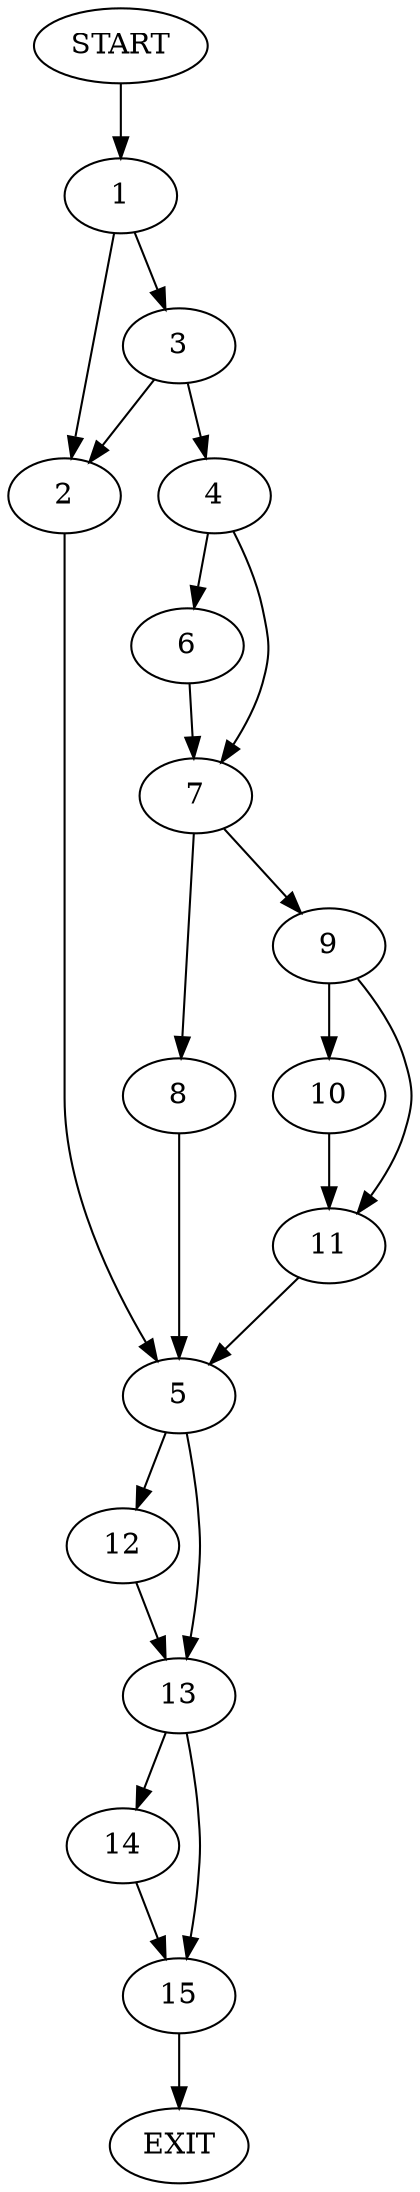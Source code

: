 digraph {
0 [label="START"]
16 [label="EXIT"]
0 -> 1
1 -> 2
1 -> 3
3 -> 4
3 -> 2
2 -> 5
4 -> 6
4 -> 7
6 -> 7
7 -> 8
7 -> 9
8 -> 5
9 -> 10
9 -> 11
5 -> 12
5 -> 13
11 -> 5
10 -> 11
12 -> 13
13 -> 14
13 -> 15
15 -> 16
14 -> 15
}
